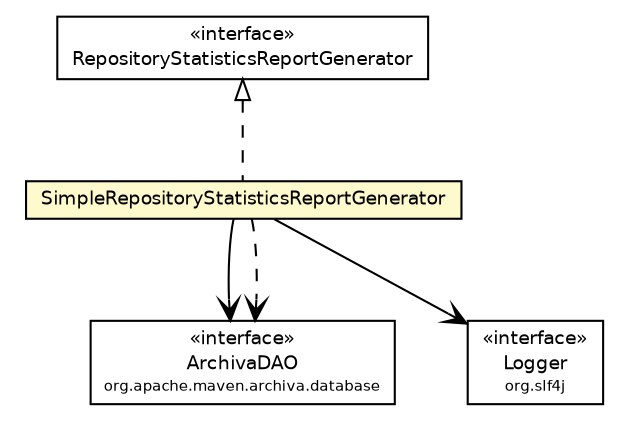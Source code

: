 #!/usr/local/bin/dot
#
# Class diagram 
# Generated by UmlGraph version 4.6 (http://www.spinellis.gr/sw/umlgraph)
#

digraph G {
	edge [fontname="Helvetica",fontsize=10,labelfontname="Helvetica",labelfontsize=10];
	node [fontname="Helvetica",fontsize=10,shape=plaintext];
	// org.apache.maven.archiva.database.ArchivaDAO
	c104413 [label=<<table border="0" cellborder="1" cellspacing="0" cellpadding="2" port="p" href="../database/ArchivaDAO.html">
		<tr><td><table border="0" cellspacing="0" cellpadding="1">
			<tr><td> &laquo;interface&raquo; </td></tr>
			<tr><td> ArchivaDAO </td></tr>
			<tr><td><font point-size="7.0"> org.apache.maven.archiva.database </font></td></tr>
		</table></td></tr>
		</table>>, fontname="Helvetica", fontcolor="black", fontsize=9.0];
	// org.apache.maven.archiva.reporting.SimpleRepositoryStatisticsReportGenerator
	c104461 [label=<<table border="0" cellborder="1" cellspacing="0" cellpadding="2" port="p" bgcolor="lemonChiffon" href="./SimpleRepositoryStatisticsReportGenerator.html">
		<tr><td><table border="0" cellspacing="0" cellpadding="1">
			<tr><td> SimpleRepositoryStatisticsReportGenerator </td></tr>
		</table></td></tr>
		</table>>, fontname="Helvetica", fontcolor="black", fontsize=9.0];
	// org.apache.maven.archiva.reporting.RepositoryStatisticsReportGenerator
	c104462 [label=<<table border="0" cellborder="1" cellspacing="0" cellpadding="2" port="p" href="./RepositoryStatisticsReportGenerator.html">
		<tr><td><table border="0" cellspacing="0" cellpadding="1">
			<tr><td> &laquo;interface&raquo; </td></tr>
			<tr><td> RepositoryStatisticsReportGenerator </td></tr>
		</table></td></tr>
		</table>>, fontname="Helvetica", fontcolor="black", fontsize=9.0];
	//org.apache.maven.archiva.reporting.SimpleRepositoryStatisticsReportGenerator implements org.apache.maven.archiva.reporting.RepositoryStatisticsReportGenerator
	c104462:p -> c104461:p [dir=back,arrowtail=empty,style=dashed];
	// org.apache.maven.archiva.reporting.SimpleRepositoryStatisticsReportGenerator NAVASSOC org.slf4j.Logger
	c104461:p -> c104629:p [taillabel="", label="", headlabel="", fontname="Helvetica", fontcolor="black", fontsize=10.0, color="black", arrowhead=open];
	// org.apache.maven.archiva.reporting.SimpleRepositoryStatisticsReportGenerator NAVASSOC org.apache.maven.archiva.database.ArchivaDAO
	c104461:p -> c104413:p [taillabel="", label="", headlabel="", fontname="Helvetica", fontcolor="black", fontsize=10.0, color="black", arrowhead=open];
	// org.apache.maven.archiva.reporting.SimpleRepositoryStatisticsReportGenerator DEPEND org.apache.maven.archiva.database.ArchivaDAO
	c104461:p -> c104413:p [taillabel="", label="", headlabel="", fontname="Helvetica", fontcolor="black", fontsize=10.0, color="black", arrowhead=open, style=dashed];
	// org.slf4j.Logger
	c104629 [label=<<table border="0" cellborder="1" cellspacing="0" cellpadding="2" port="p" href="http://java.sun.com/j2se/1.4.2/docs/api/org/slf4j/Logger.html">
		<tr><td><table border="0" cellspacing="0" cellpadding="1">
			<tr><td> &laquo;interface&raquo; </td></tr>
			<tr><td> Logger </td></tr>
			<tr><td><font point-size="7.0"> org.slf4j </font></td></tr>
		</table></td></tr>
		</table>>, fontname="Helvetica", fontcolor="black", fontsize=9.0];
}

